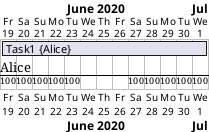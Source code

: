 @startgantt
project starts on 2020-06-19
[Task1] on {Alice} lasts 10 days
{Alice} is off on 2020-06-24 to 2020-06-26
@endgantt